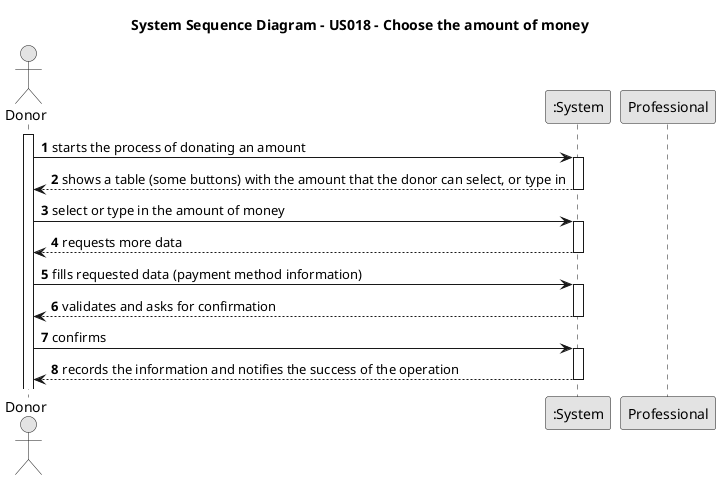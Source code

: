 @startuml
skinparam monochrome true
skinparam packageStyle rectangle
skinparam shadowing false

title System Sequence Diagram - US018 - Choose the amount of money

autonumber

actor Donor
participant ":System" as System

activate Donor
    Donor -> System : starts the process of donating an amount
    activate System
        System --> Donor : shows a table (some buttons) with the amount that the donor can select, or type in
    deactivate System
    Donor -> System : select or type in the amount of money
    activate System
        System --> Donor : requests more data
    deactivate System
    Donor -> System : fills requested data (payment method information)
    activate System
        System --> Donor : validates and asks for confirmation
    deactivate System
    Donor -> System : confirms
    activate System
        System --> Donor : records the information and notifies the success of the operation
    deactivate System
deactivate Professional

@enduml